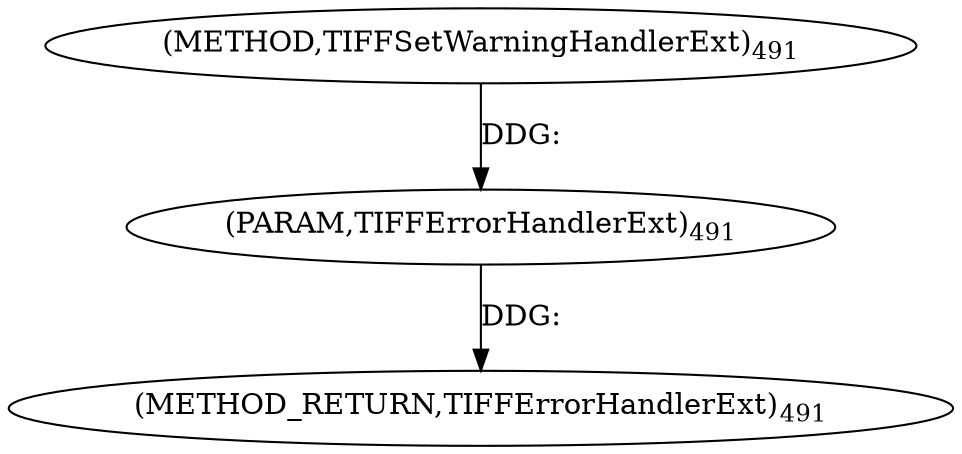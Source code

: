 digraph "TIFFSetWarningHandlerExt" {  
"8985" [label = <(METHOD,TIFFSetWarningHandlerExt)<SUB>491</SUB>> ]
"8987" [label = <(METHOD_RETURN,TIFFErrorHandlerExt)<SUB>491</SUB>> ]
"8986" [label = <(PARAM,TIFFErrorHandlerExt)<SUB>491</SUB>> ]
  "8986" -> "8987"  [ label = "DDG: "] 
  "8985" -> "8986"  [ label = "DDG: "] 
}
